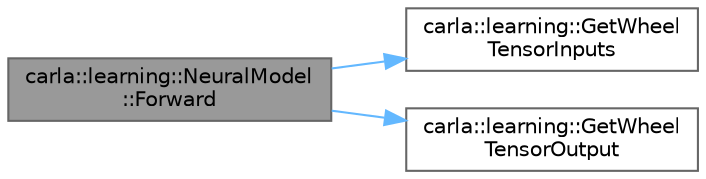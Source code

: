 digraph "carla::learning::NeuralModel::Forward"
{
 // INTERACTIVE_SVG=YES
 // LATEX_PDF_SIZE
  bgcolor="transparent";
  edge [fontname=Helvetica,fontsize=10,labelfontname=Helvetica,labelfontsize=10];
  node [fontname=Helvetica,fontsize=10,shape=box,height=0.2,width=0.4];
  rankdir="LR";
  Node1 [id="Node000001",label="carla::learning::NeuralModel\l::Forward",height=0.2,width=0.4,color="gray40", fillcolor="grey60", style="filled", fontcolor="black",tooltip=" "];
  Node1 -> Node2 [id="edge1_Node000001_Node000002",color="steelblue1",style="solid",tooltip=" "];
  Node2 [id="Node000002",label="carla::learning::GetWheel\lTensorInputs",height=0.2,width=0.4,color="grey40", fillcolor="white", style="filled",URL="$d2/de8/namespacecarla_1_1learning.html#acb1cc42250ad84262af4f00862ba91ee",tooltip=" "];
  Node1 -> Node3 [id="edge2_Node000001_Node000003",color="steelblue1",style="solid",tooltip=" "];
  Node3 [id="Node000003",label="carla::learning::GetWheel\lTensorOutput",height=0.2,width=0.4,color="grey40", fillcolor="white", style="filled",URL="$d2/de8/namespacecarla_1_1learning.html#ab8943184d571f4aa35f77d509f22eea3",tooltip=" "];
}
